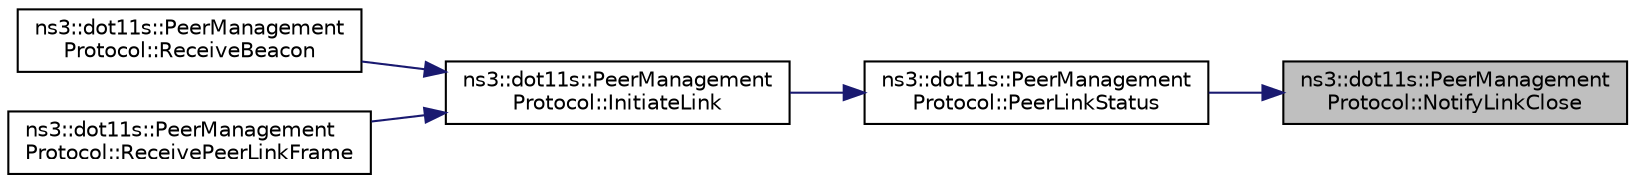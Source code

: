 digraph "ns3::dot11s::PeerManagementProtocol::NotifyLinkClose"
{
 // LATEX_PDF_SIZE
  edge [fontname="Helvetica",fontsize="10",labelfontname="Helvetica",labelfontsize="10"];
  node [fontname="Helvetica",fontsize="10",shape=record];
  rankdir="RL";
  Node1 [label="ns3::dot11s::PeerManagement\lProtocol::NotifyLinkClose",height=0.2,width=0.4,color="black", fillcolor="grey75", style="filled", fontcolor="black",tooltip="Aux. method to register closed links."];
  Node1 -> Node2 [dir="back",color="midnightblue",fontsize="10",style="solid",fontname="Helvetica"];
  Node2 [label="ns3::dot11s::PeerManagement\lProtocol::PeerLinkStatus",height=0.2,width=0.4,color="black", fillcolor="white", style="filled",URL="$classns3_1_1dot11s_1_1_peer_management_protocol.html#afffc33ac9aa647564a4449ba487a4cae",tooltip="Indicates changes in peer links."];
  Node2 -> Node3 [dir="back",color="midnightblue",fontsize="10",style="solid",fontname="Helvetica"];
  Node3 [label="ns3::dot11s::PeerManagement\lProtocol::InitiateLink",height=0.2,width=0.4,color="black", fillcolor="white", style="filled",URL="$classns3_1_1dot11s_1_1_peer_management_protocol.html#a74fcc9fa5c9ffc741f7d89f21a246813",tooltip="Initiate link function."];
  Node3 -> Node4 [dir="back",color="midnightblue",fontsize="10",style="solid",fontname="Helvetica"];
  Node4 [label="ns3::dot11s::PeerManagement\lProtocol::ReceiveBeacon",height=0.2,width=0.4,color="black", fillcolor="white", style="filled",URL="$classns3_1_1dot11s_1_1_peer_management_protocol.html#a536fcf8973c4e3e515f984ee8af18f7e",tooltip="To initiate peer link we must notify about received beacon."];
  Node3 -> Node5 [dir="back",color="midnightblue",fontsize="10",style="solid",fontname="Helvetica"];
  Node5 [label="ns3::dot11s::PeerManagement\lProtocol::ReceivePeerLinkFrame",height=0.2,width=0.4,color="black", fillcolor="white", style="filled",URL="$classns3_1_1dot11s_1_1_peer_management_protocol.html#a04fecd800dd1587dc671735f5c9f2111",tooltip="Methods that handle Peer link management frames interaction:"];
}
